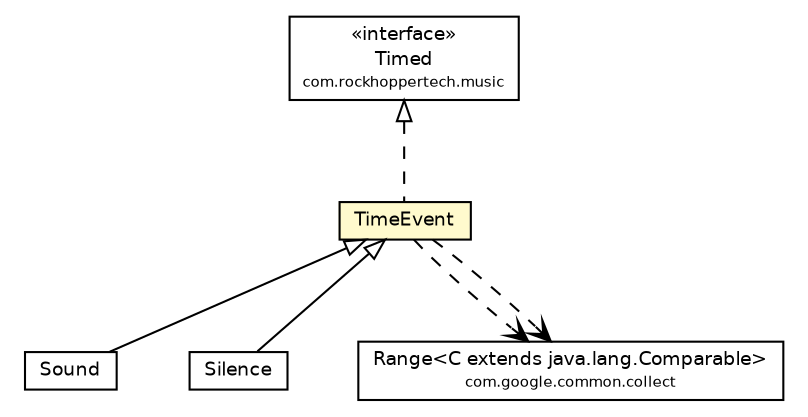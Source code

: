 #!/usr/local/bin/dot
#
# Class diagram 
# Generated by UMLGraph version R5_6-24-gf6e263 (http://www.umlgraph.org/)
#

digraph G {
	edge [fontname="Helvetica",fontsize=10,labelfontname="Helvetica",labelfontsize=10];
	node [fontname="Helvetica",fontsize=10,shape=plaintext];
	nodesep=0.25;
	ranksep=0.5;
	// com.rockhoppertech.music.Timed
	c9594 [label=<<table title="com.rockhoppertech.music.Timed" border="0" cellborder="1" cellspacing="0" cellpadding="2" port="p" href="../../Timed.html">
		<tr><td><table border="0" cellspacing="0" cellpadding="1">
<tr><td align="center" balign="center"> &#171;interface&#187; </td></tr>
<tr><td align="center" balign="center"> Timed </td></tr>
<tr><td align="center" balign="center"><font point-size="7.0"> com.rockhoppertech.music </font></td></tr>
		</table></td></tr>
		</table>>, URL="../../Timed.html", fontname="Helvetica", fontcolor="black", fontsize=9.0];
	// com.rockhoppertech.music.series.time.TimeEvent
	c9673 [label=<<table title="com.rockhoppertech.music.series.time.TimeEvent" border="0" cellborder="1" cellspacing="0" cellpadding="2" port="p" bgcolor="lemonChiffon" href="./TimeEvent.html">
		<tr><td><table border="0" cellspacing="0" cellpadding="1">
<tr><td align="center" balign="center"> TimeEvent </td></tr>
		</table></td></tr>
		</table>>, URL="./TimeEvent.html", fontname="Helvetica", fontcolor="black", fontsize=9.0];
	// com.rockhoppertech.music.series.time.Sound
	c9675 [label=<<table title="com.rockhoppertech.music.series.time.Sound" border="0" cellborder="1" cellspacing="0" cellpadding="2" port="p" href="./Sound.html">
		<tr><td><table border="0" cellspacing="0" cellpadding="1">
<tr><td align="center" balign="center"> Sound </td></tr>
		</table></td></tr>
		</table>>, URL="./Sound.html", fontname="Helvetica", fontcolor="black", fontsize=9.0];
	// com.rockhoppertech.music.series.time.Silence
	c9676 [label=<<table title="com.rockhoppertech.music.series.time.Silence" border="0" cellborder="1" cellspacing="0" cellpadding="2" port="p" href="./Silence.html">
		<tr><td><table border="0" cellspacing="0" cellpadding="1">
<tr><td align="center" balign="center"> Silence </td></tr>
		</table></td></tr>
		</table>>, URL="./Silence.html", fontname="Helvetica", fontcolor="black", fontsize=9.0];
	//com.rockhoppertech.music.series.time.TimeEvent implements com.rockhoppertech.music.Timed
	c9594:p -> c9673:p [dir=back,arrowtail=empty,style=dashed];
	//com.rockhoppertech.music.series.time.Sound extends com.rockhoppertech.music.series.time.TimeEvent
	c9673:p -> c9675:p [dir=back,arrowtail=empty];
	//com.rockhoppertech.music.series.time.Silence extends com.rockhoppertech.music.series.time.TimeEvent
	c9673:p -> c9676:p [dir=back,arrowtail=empty];
	// com.rockhoppertech.music.series.time.TimeEvent DEPEND com.google.common.collect.Range<C extends java.lang.Comparable>
	c9673:p -> c9677:p [taillabel="", label="", headlabel="", fontname="Helvetica", fontcolor="black", fontsize=10.0, color="black", arrowhead=open, style=dashed];
	// com.rockhoppertech.music.series.time.TimeEvent DEPEND com.google.common.collect.Range<C extends java.lang.Comparable>
	c9673:p -> c9677:p [taillabel="", label="", headlabel="", fontname="Helvetica", fontcolor="black", fontsize=10.0, color="black", arrowhead=open, style=dashed];
	// com.google.common.collect.Range<C extends java.lang.Comparable>
	c9677 [label=<<table title="com.google.common.collect.Range" border="0" cellborder="1" cellspacing="0" cellpadding="2" port="p" href="http://docs.guava-libraries.googlecode.com/git/javadoc/com/google/common/collect/Range.html">
		<tr><td><table border="0" cellspacing="0" cellpadding="1">
<tr><td align="center" balign="center"> Range&lt;C extends java.lang.Comparable&gt; </td></tr>
<tr><td align="center" balign="center"><font point-size="7.0"> com.google.common.collect </font></td></tr>
		</table></td></tr>
		</table>>, URL="http://docs.guava-libraries.googlecode.com/git/javadoc/com/google/common/collect/Range.html", fontname="Helvetica", fontcolor="black", fontsize=9.0];
}

